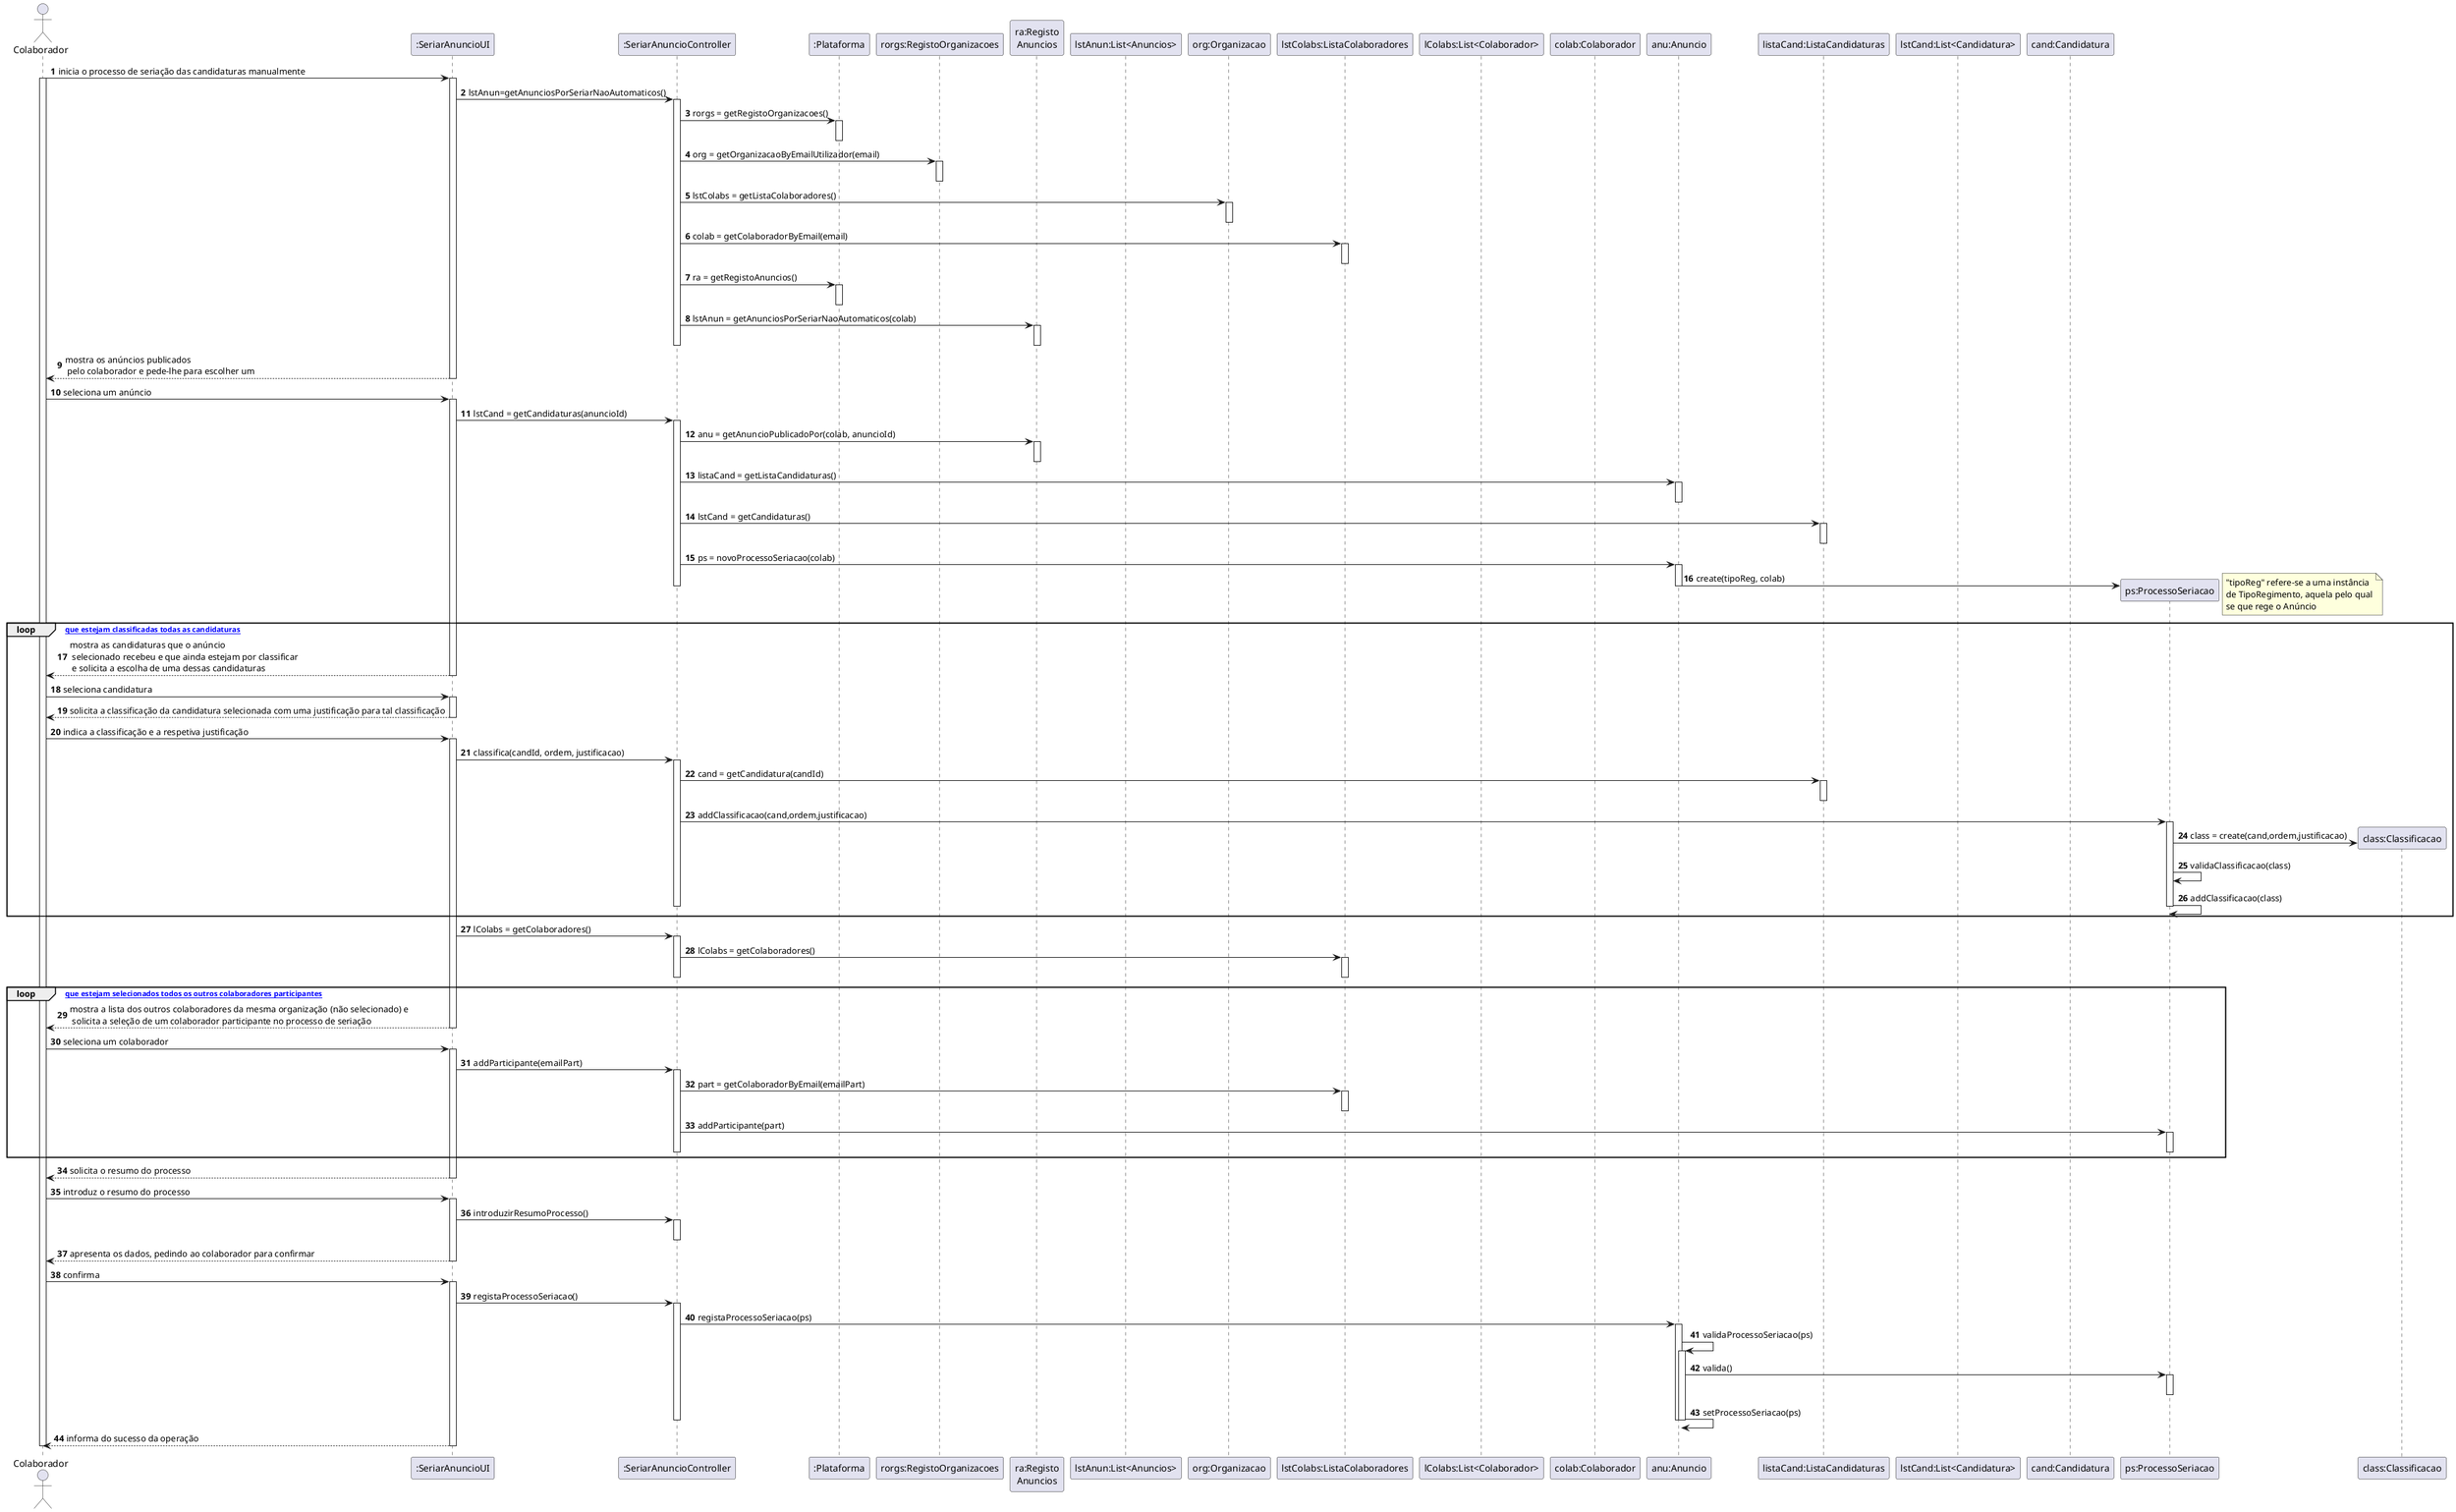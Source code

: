 @startuml
autonumber

actor "Colaborador" as COLAB
participant ":SeriarAnuncioUI" as UI
participant ":SeriarAnuncioController" as CTRL
participant ":Plataforma" as PLAT
participant "rorgs:RegistoOrganizacoes" as RORGS
participant "ra:Registo\nAnuncios" as RANU
participant "lstAnun:List<Anuncios>"
participant "org:Organizacao" as ORG
participant "lstColabs:ListaColaboradores" as LSTCOLABS
participant "lColabs:List<Colaborador>"
participant "colab:Colaborador" as COLABORADOR
participant "anu:Anuncio" as ANU
participant "listaCand:ListaCandidaturas" as LSTCAND
participant "lstCand:List<Candidatura>"
participant "cand:Candidatura"
participant "ps:ProcessoSeriacao" as PS
participant "class:Classificacao" as CLASS

COLAB -> UI : inicia o processo de seriação das candidaturas manualmente
activate COLAB
activate UI

UI -> CTRL : lstAnun=getAnunciosPorSeriarNaoAutomaticos()
activate CTRL

CTRL -> PLAT: rorgs = getRegistoOrganizacoes()
activate PLAT
deactivate PLAT

CTRL -> RORGS: org = getOrganizacaoByEmailUtilizador(email)
activate RORGS
deactivate RORGS

CTRL -> ORG: lstColabs = getListaColaboradores()
activate ORG
deactivate ORG

CTRL -> LSTCOLABS: colab = getColaboradorByEmail(email)
activate LSTCOLABS
deactivate LSTCOLABS

CTRL -> PLAT : ra = getRegistoAnuncios()
activate PLAT
deactivate PLAT

CTRL -> RANU : lstAnun = getAnunciosPorSeriarNaoAutomaticos(colab)
activate RANU
deactivate RANU
deactivate CTRL

UI --> COLAB: mostra os anúncios publicados \n pelo colaborador e pede-lhe para escolher um
deactivate UI


COLAB -> UI : seleciona um anúncio
activate UI

UI -> CTRL : lstCand = getCandidaturas(anuncioId)
activate CTRL

CTRL -> RANU: anu = getAnuncioPublicadoPor(colab, anuncioId)
activate RANU
deactivate RANU

CTRL -> ANU : listaCand = getListaCandidaturas()
activate ANU
deactivate ANU

CTRL -> LSTCAND : lstCand = getCandidaturas()
activate LSTCAND
deactivate LSTCAND

CTRL -> ANU : ps = novoProcessoSeriacao(colab)
activate ANU
ANU -> PS**: create(tipoReg, colab)
note right
"tipoReg" refere-se a uma instância
de TipoRegimento, aquela pelo qual
se que rege o Anúncio
end note

deactivate ANU
deactivate CTRL


loop [ até que estejam classificadas todas as candidaturas]
UI --> COLAB: mostra as candidaturas que o anúncio \n selecionado recebeu e que ainda estejam por classificar \n e solicita a escolha de uma dessas candidaturas
deactivate UI

COLAB -> UI : seleciona candidatura
activate UI

UI --> COLAB: solicita a classificação da candidatura selecionada com uma justificação para tal classificação
deactivate UI


COLAB -> UI : indica a classificação e a respetiva justificação
activate UI

UI -> CTRL: classifica(candId, ordem, justificacao)
activate CTRL

CTRL -> LSTCAND: cand = getCandidatura(candId)
activate LSTCAND
deactivate LSTCAND

CTRL -> PS: addClassificacao(cand,ordem,justificacao)
activate PS

PS -> CLASS**: class = create(cand,ordem,justificacao)
PS -> PS: validaClassificacao(class)
PS -> PS: addClassificacao(class)
deactivate PS
deactivate CTRL
end loop

UI -> CTRL: lColabs = getColaboradores()
activate CTRL

CTRL -> LSTCOLABS : lColabs = getColaboradores()
activate LSTCOLABS
deactivate LSTCOLABS
deactivate CTRL
loop [até que estejam selecionados todos os outros colaboradores participantes]
UI --> COLAB: mostra a lista dos outros colaboradores da mesma organização (não selecionado) e \n solicita a seleção de um colaborador participante no processo de seriação
deactivate UI


COLAB -> UI : seleciona um colaborador
activate UI

UI -> CTRL: addParticipante(emailPart)
activate CTRL

CTRL -> LSTCOLABS: part = getColaboradorByEmail(emailPart)
activate LSTCOLABS
deactivate LSTCOLABS

CTRL -> PS: addParticipante(part)
activate PS
deactivate PS
deactivate CTRL
end loop

UI --> COLAB: solicita o resumo do processo
deactivate UI


COLAB -> UI : introduz o resumo do processo
activate UI

UI -> CTRL: introduzirResumoProcesso()
activate CTRL
deactivate CTRL

UI --> COLAB: apresenta os dados, pedindo ao colaborador para confirmar
deactivate UI


COLAB -> UI : confirma
activate UI

UI -> CTRL: registaProcessoSeriacao()
activate CTRL

CTRL -> ANU: registaProcessoSeriacao(ps)
activate ANU

ANU -> ANU: validaProcessoSeriacao(ps)
activate ANU
ANU -> PS: valida()
activate PS
deactivate PS

ANU -> ANU: setProcessoSeriacao(ps)
deactivate ANU

deactivate ANU
deactivate CTRL
UI --> COLAB: informa do sucesso da operação
deactivate UI

deactivate COLAB
@enduml